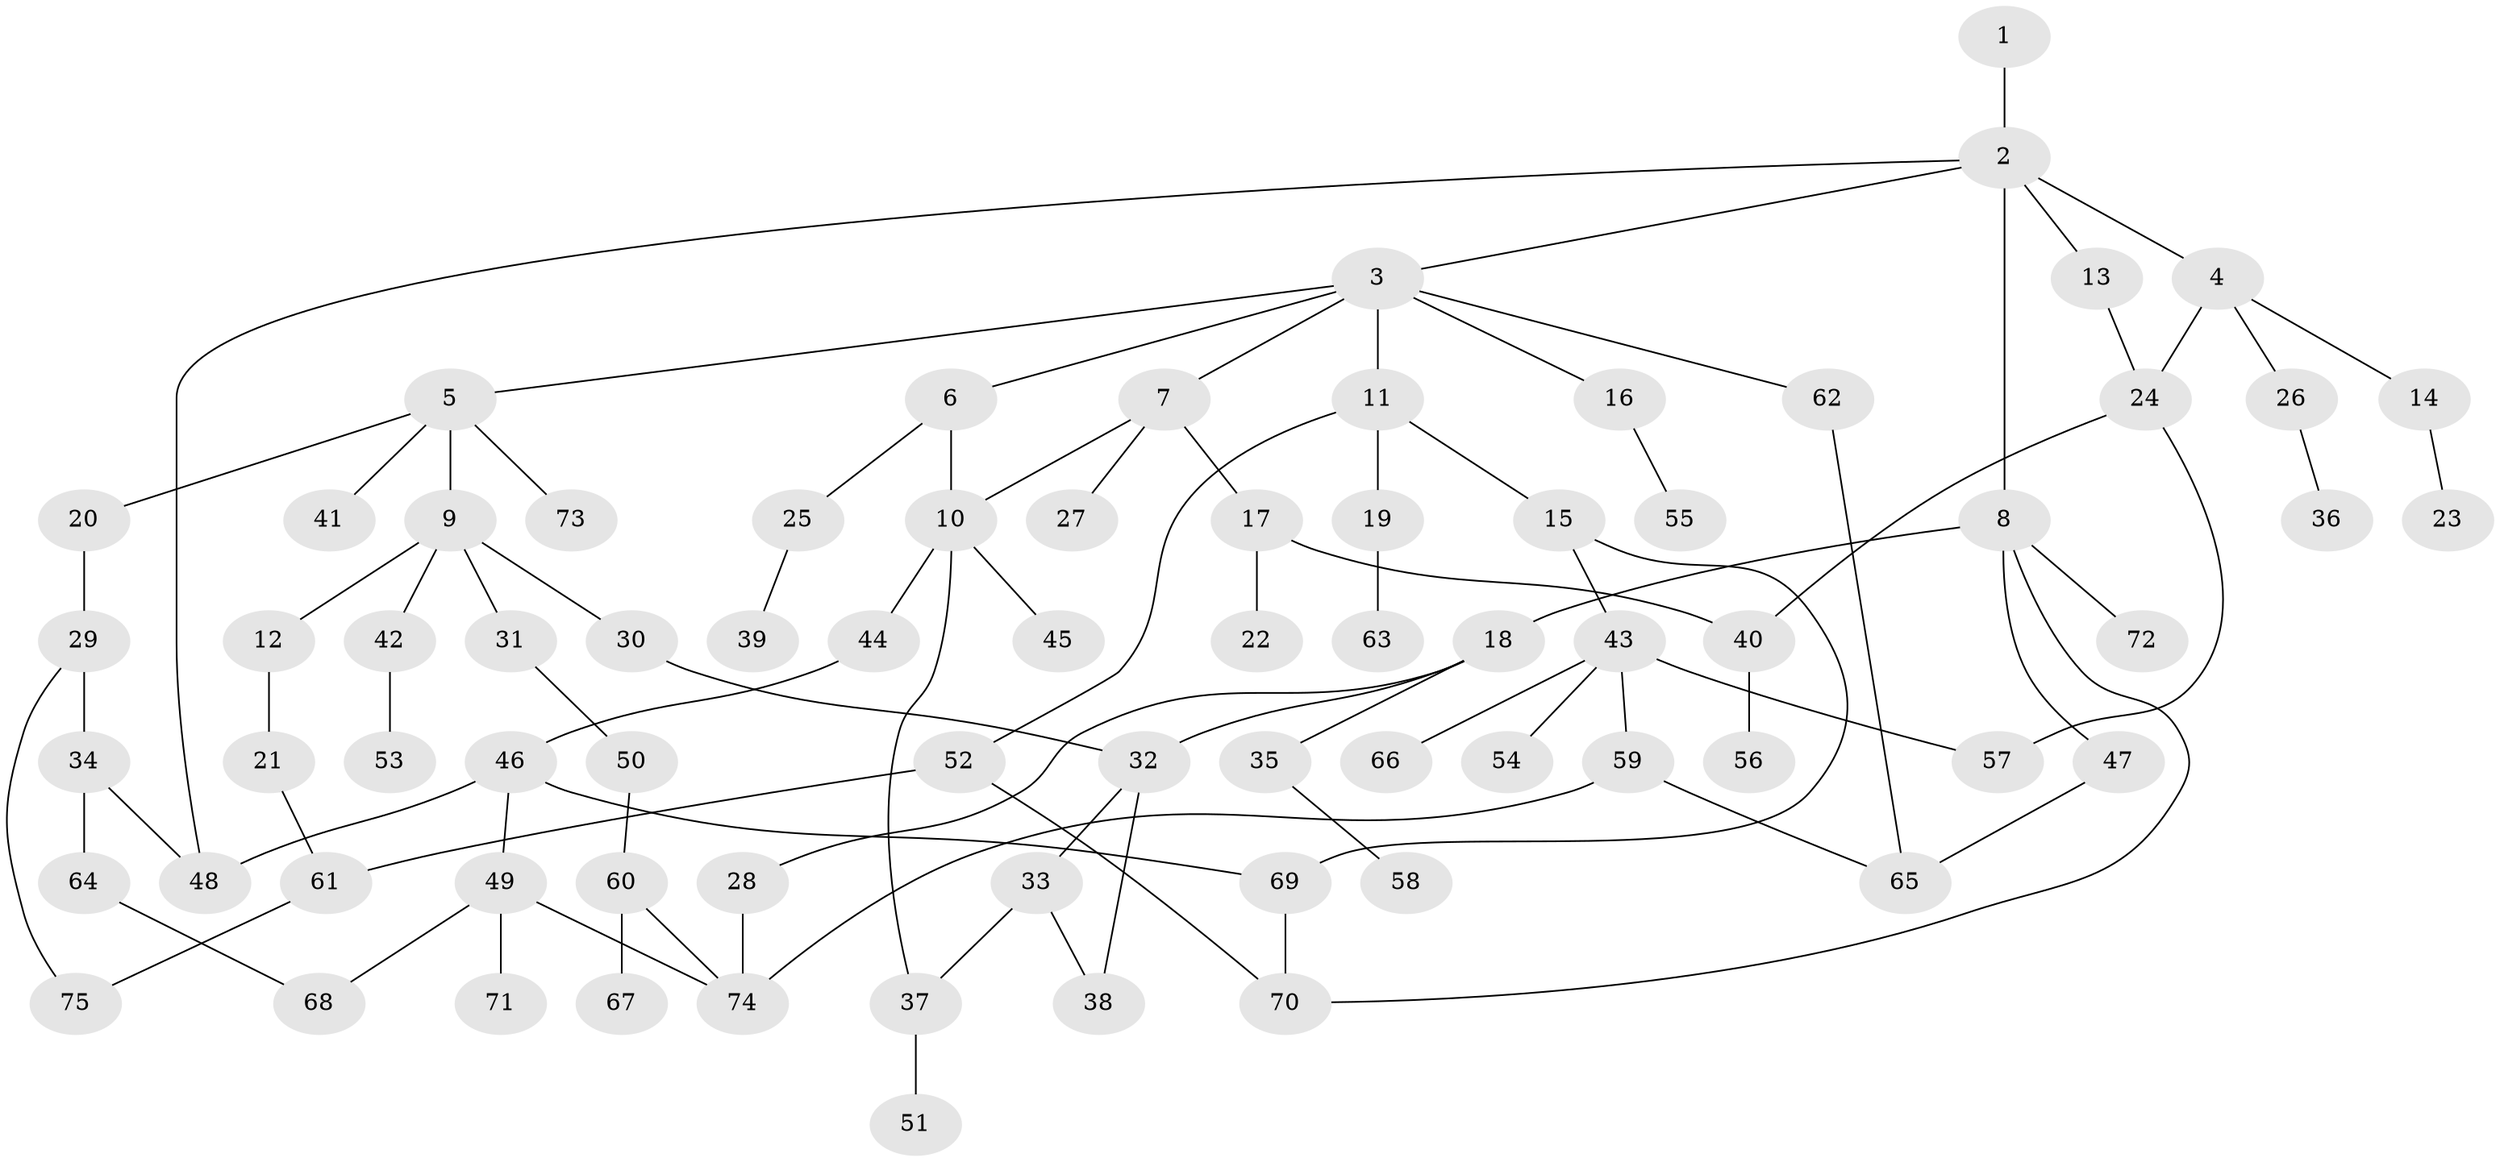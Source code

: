 // Generated by graph-tools (version 1.1) at 2025/34/03/09/25 02:34:04]
// undirected, 75 vertices, 94 edges
graph export_dot {
graph [start="1"]
  node [color=gray90,style=filled];
  1;
  2;
  3;
  4;
  5;
  6;
  7;
  8;
  9;
  10;
  11;
  12;
  13;
  14;
  15;
  16;
  17;
  18;
  19;
  20;
  21;
  22;
  23;
  24;
  25;
  26;
  27;
  28;
  29;
  30;
  31;
  32;
  33;
  34;
  35;
  36;
  37;
  38;
  39;
  40;
  41;
  42;
  43;
  44;
  45;
  46;
  47;
  48;
  49;
  50;
  51;
  52;
  53;
  54;
  55;
  56;
  57;
  58;
  59;
  60;
  61;
  62;
  63;
  64;
  65;
  66;
  67;
  68;
  69;
  70;
  71;
  72;
  73;
  74;
  75;
  1 -- 2;
  2 -- 3;
  2 -- 4;
  2 -- 8;
  2 -- 13;
  2 -- 48;
  3 -- 5;
  3 -- 6;
  3 -- 7;
  3 -- 11;
  3 -- 16;
  3 -- 62;
  4 -- 14;
  4 -- 24;
  4 -- 26;
  5 -- 9;
  5 -- 20;
  5 -- 41;
  5 -- 73;
  6 -- 25;
  6 -- 10;
  7 -- 10;
  7 -- 17;
  7 -- 27;
  8 -- 18;
  8 -- 47;
  8 -- 70;
  8 -- 72;
  9 -- 12;
  9 -- 30;
  9 -- 31;
  9 -- 42;
  10 -- 37;
  10 -- 44;
  10 -- 45;
  11 -- 15;
  11 -- 19;
  11 -- 52;
  12 -- 21;
  13 -- 24;
  14 -- 23;
  15 -- 43;
  15 -- 69;
  16 -- 55;
  17 -- 22;
  17 -- 40;
  18 -- 28;
  18 -- 35;
  18 -- 32;
  19 -- 63;
  20 -- 29;
  21 -- 61;
  24 -- 40;
  24 -- 57;
  25 -- 39;
  26 -- 36;
  28 -- 74;
  29 -- 34;
  29 -- 75;
  30 -- 32;
  31 -- 50;
  32 -- 33;
  32 -- 38;
  33 -- 38;
  33 -- 37;
  34 -- 64;
  34 -- 48;
  35 -- 58;
  37 -- 51;
  40 -- 56;
  42 -- 53;
  43 -- 54;
  43 -- 57;
  43 -- 59;
  43 -- 66;
  44 -- 46;
  46 -- 49;
  46 -- 69;
  46 -- 48;
  47 -- 65;
  49 -- 68;
  49 -- 71;
  49 -- 74;
  50 -- 60;
  52 -- 61;
  52 -- 70;
  59 -- 65;
  59 -- 74;
  60 -- 67;
  60 -- 74;
  61 -- 75;
  62 -- 65;
  64 -- 68;
  69 -- 70;
}
